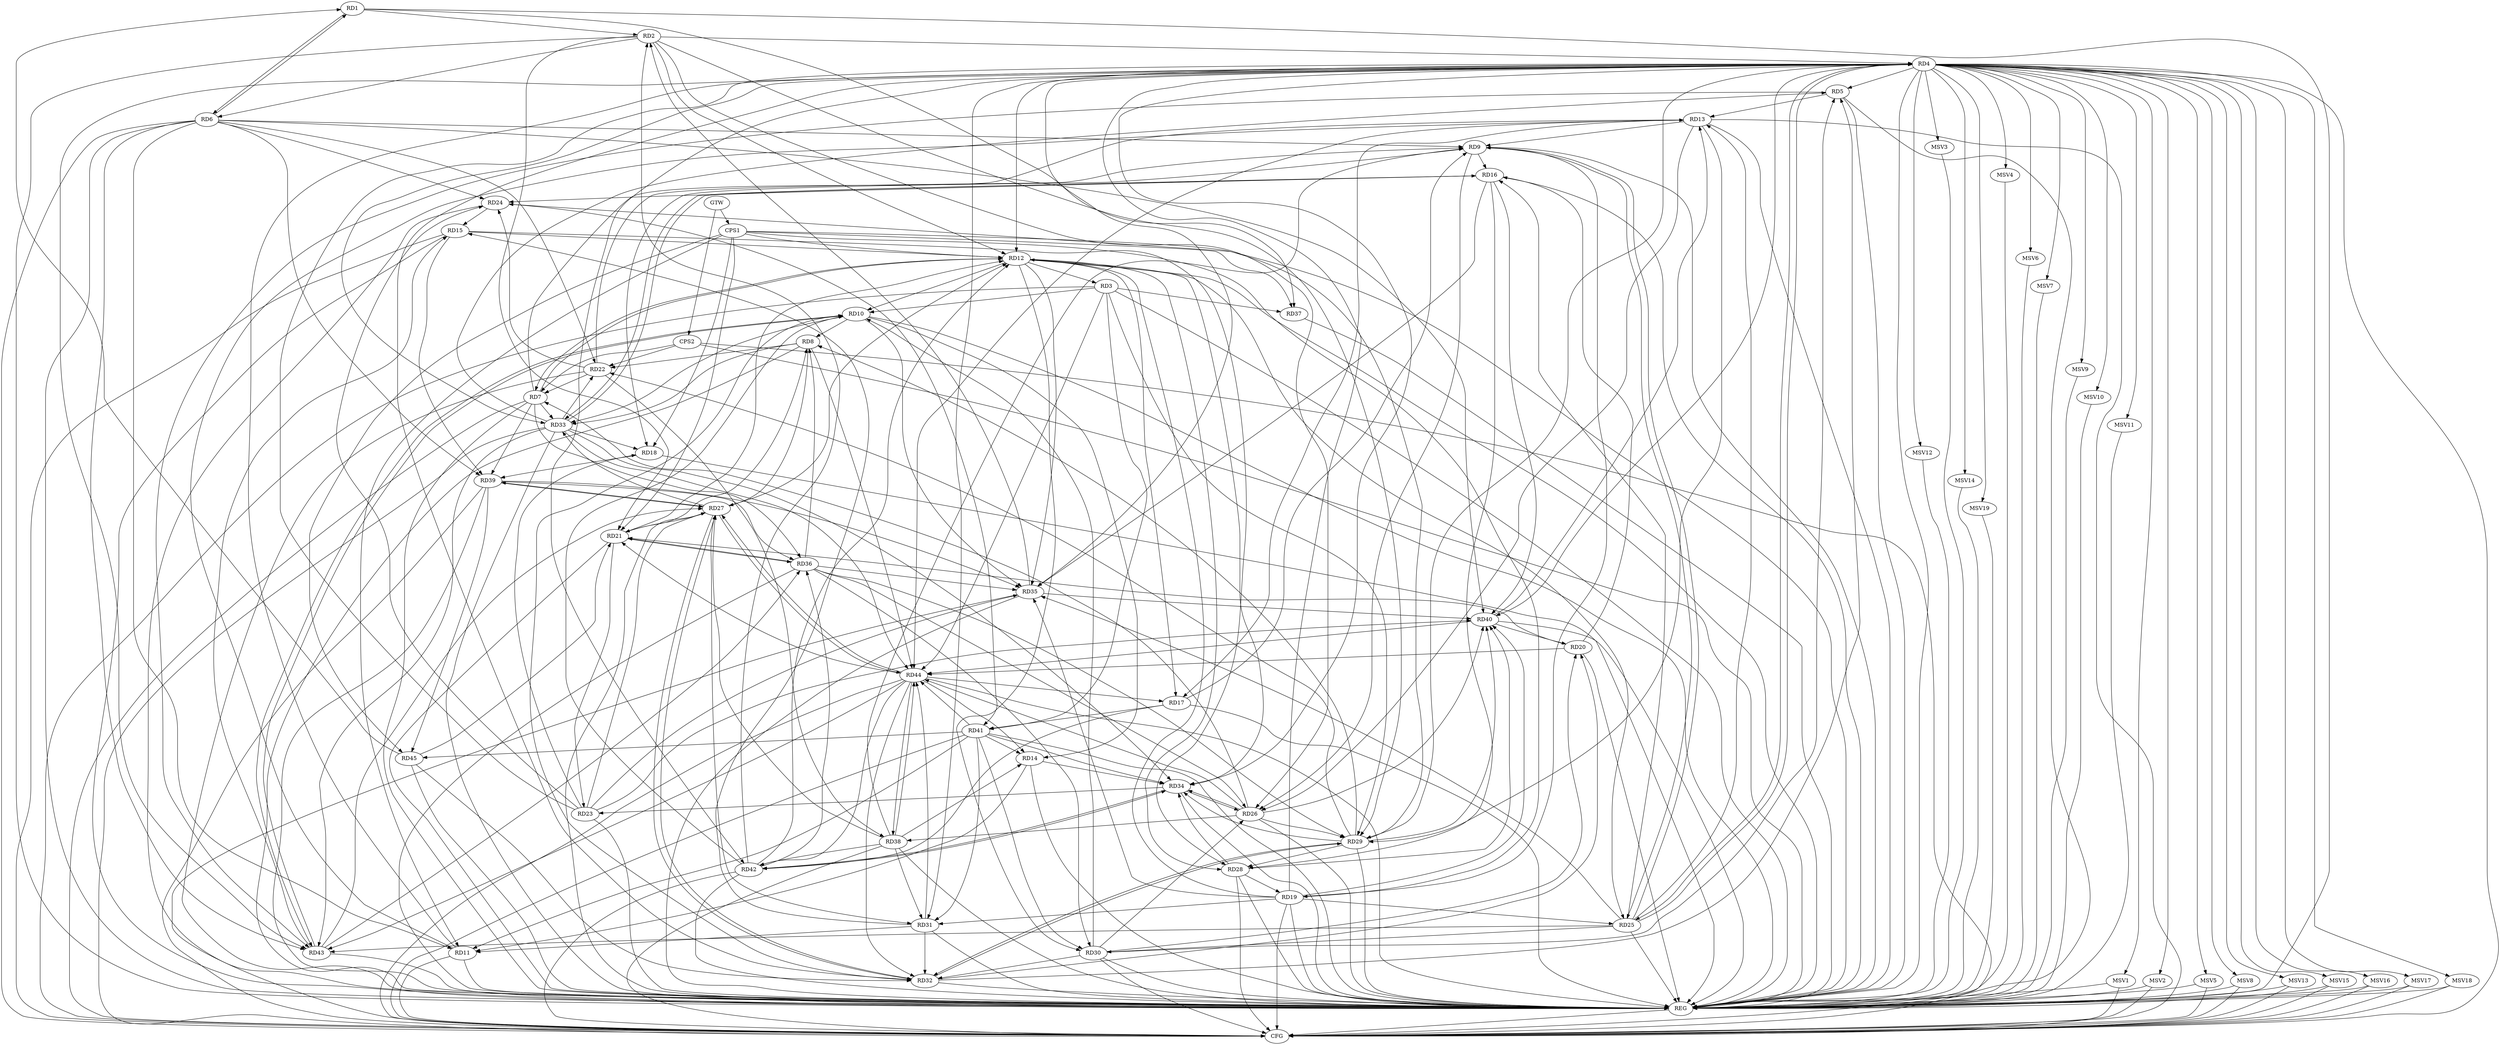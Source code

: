strict digraph G {
  RD1 [ label="RD1" ];
  RD2 [ label="RD2" ];
  RD3 [ label="RD3" ];
  RD4 [ label="RD4" ];
  RD5 [ label="RD5" ];
  RD6 [ label="RD6" ];
  RD7 [ label="RD7" ];
  RD8 [ label="RD8" ];
  RD9 [ label="RD9" ];
  RD10 [ label="RD10" ];
  RD11 [ label="RD11" ];
  RD12 [ label="RD12" ];
  RD13 [ label="RD13" ];
  RD14 [ label="RD14" ];
  RD15 [ label="RD15" ];
  RD16 [ label="RD16" ];
  RD17 [ label="RD17" ];
  RD18 [ label="RD18" ];
  RD19 [ label="RD19" ];
  RD20 [ label="RD20" ];
  RD21 [ label="RD21" ];
  RD22 [ label="RD22" ];
  RD23 [ label="RD23" ];
  RD24 [ label="RD24" ];
  RD25 [ label="RD25" ];
  RD26 [ label="RD26" ];
  RD27 [ label="RD27" ];
  RD28 [ label="RD28" ];
  RD29 [ label="RD29" ];
  RD30 [ label="RD30" ];
  RD31 [ label="RD31" ];
  RD32 [ label="RD32" ];
  RD33 [ label="RD33" ];
  RD34 [ label="RD34" ];
  RD35 [ label="RD35" ];
  RD36 [ label="RD36" ];
  RD37 [ label="RD37" ];
  RD38 [ label="RD38" ];
  RD39 [ label="RD39" ];
  RD40 [ label="RD40" ];
  RD41 [ label="RD41" ];
  RD42 [ label="RD42" ];
  RD43 [ label="RD43" ];
  RD44 [ label="RD44" ];
  RD45 [ label="RD45" ];
  CPS1 [ label="CPS1" ];
  CPS2 [ label="CPS2" ];
  GTW [ label="GTW" ];
  REG [ label="REG" ];
  CFG [ label="CFG" ];
  MSV1 [ label="MSV1" ];
  MSV2 [ label="MSV2" ];
  MSV3 [ label="MSV3" ];
  MSV4 [ label="MSV4" ];
  MSV5 [ label="MSV5" ];
  MSV6 [ label="MSV6" ];
  MSV7 [ label="MSV7" ];
  MSV8 [ label="MSV8" ];
  MSV9 [ label="MSV9" ];
  MSV10 [ label="MSV10" ];
  MSV11 [ label="MSV11" ];
  MSV12 [ label="MSV12" ];
  MSV13 [ label="MSV13" ];
  MSV14 [ label="MSV14" ];
  MSV15 [ label="MSV15" ];
  MSV16 [ label="MSV16" ];
  MSV17 [ label="MSV17" ];
  MSV18 [ label="MSV18" ];
  MSV19 [ label="MSV19" ];
  RD1 -> RD2;
  RD1 -> RD6;
  RD6 -> RD1;
  RD1 -> RD37;
  RD45 -> RD1;
  RD2 -> RD4;
  RD2 -> RD6;
  RD2 -> RD12;
  RD2 -> RD21;
  RD2 -> RD26;
  RD2 -> RD29;
  RD35 -> RD2;
  RD42 -> RD2;
  RD3 -> RD10;
  RD12 -> RD3;
  RD3 -> RD29;
  RD3 -> RD37;
  RD3 -> RD41;
  RD3 -> RD44;
  RD4 -> RD5;
  RD11 -> RD4;
  RD4 -> RD12;
  RD19 -> RD4;
  RD23 -> RD4;
  RD4 -> RD25;
  RD25 -> RD4;
  RD4 -> RD29;
  RD4 -> RD31;
  RD4 -> RD32;
  RD4 -> RD33;
  RD4 -> RD34;
  RD4 -> RD35;
  RD4 -> RD40;
  RD4 -> RD42;
  RD4 -> RD43;
  RD5 -> RD13;
  RD30 -> RD5;
  RD32 -> RD5;
  RD33 -> RD5;
  RD5 -> RD43;
  RD6 -> RD9;
  RD6 -> RD11;
  RD6 -> RD22;
  RD6 -> RD24;
  RD6 -> RD39;
  RD6 -> RD40;
  RD6 -> RD43;
  RD7 -> RD12;
  RD12 -> RD7;
  RD7 -> RD13;
  RD22 -> RD7;
  RD26 -> RD7;
  RD7 -> RD33;
  RD7 -> RD36;
  RD7 -> RD39;
  RD10 -> RD8;
  RD21 -> RD8;
  RD8 -> RD22;
  RD8 -> RD27;
  RD29 -> RD8;
  RD8 -> RD33;
  RD36 -> RD8;
  RD8 -> RD44;
  RD13 -> RD9;
  RD9 -> RD16;
  RD17 -> RD9;
  RD9 -> RD18;
  RD19 -> RD9;
  RD22 -> RD9;
  RD9 -> RD25;
  RD25 -> RD9;
  RD9 -> RD26;
  RD38 -> RD9;
  RD12 -> RD10;
  RD10 -> RD14;
  RD30 -> RD10;
  RD32 -> RD10;
  RD10 -> RD33;
  RD10 -> RD35;
  RD42 -> RD10;
  RD10 -> RD43;
  RD43 -> RD10;
  RD11 -> RD13;
  RD14 -> RD11;
  RD31 -> RD11;
  RD41 -> RD11;
  RD15 -> RD12;
  RD12 -> RD17;
  RD19 -> RD12;
  RD21 -> RD12;
  RD12 -> RD25;
  RD27 -> RD12;
  RD12 -> RD28;
  RD12 -> RD30;
  RD12 -> RD34;
  RD12 -> RD35;
  RD42 -> RD12;
  RD13 -> RD17;
  RD25 -> RD13;
  RD13 -> RD26;
  RD13 -> RD29;
  RD40 -> RD13;
  RD13 -> RD44;
  RD14 -> RD34;
  RD38 -> RD14;
  RD41 -> RD14;
  RD44 -> RD14;
  RD24 -> RD15;
  RD15 -> RD28;
  RD31 -> RD15;
  RD15 -> RD39;
  RD43 -> RD15;
  RD20 -> RD16;
  RD16 -> RD24;
  RD25 -> RD16;
  RD16 -> RD28;
  RD16 -> RD33;
  RD33 -> RD16;
  RD16 -> RD35;
  RD16 -> RD40;
  RD17 -> RD41;
  RD17 -> RD42;
  RD44 -> RD17;
  RD23 -> RD18;
  RD33 -> RD18;
  RD18 -> RD39;
  RD19 -> RD25;
  RD28 -> RD19;
  RD19 -> RD31;
  RD19 -> RD35;
  RD19 -> RD40;
  RD20 -> RD21;
  RD30 -> RD20;
  RD32 -> RD20;
  RD40 -> RD20;
  RD20 -> RD44;
  RD21 -> RD23;
  RD27 -> RD21;
  RD21 -> RD36;
  RD36 -> RD21;
  RD44 -> RD21;
  RD45 -> RD21;
  RD22 -> RD24;
  RD29 -> RD22;
  RD33 -> RD22;
  RD22 -> RD38;
  RD23 -> RD24;
  RD23 -> RD27;
  RD34 -> RD23;
  RD23 -> RD35;
  RD23 -> RD40;
  RD29 -> RD24;
  RD24 -> RD41;
  RD25 -> RD30;
  RD25 -> RD35;
  RD25 -> RD43;
  RD26 -> RD29;
  RD30 -> RD26;
  RD26 -> RD34;
  RD34 -> RD26;
  RD36 -> RD26;
  RD26 -> RD38;
  RD26 -> RD40;
  RD26 -> RD44;
  RD27 -> RD31;
  RD27 -> RD32;
  RD32 -> RD27;
  RD27 -> RD33;
  RD38 -> RD27;
  RD27 -> RD39;
  RD39 -> RD27;
  RD43 -> RD27;
  RD27 -> RD44;
  RD44 -> RD27;
  RD29 -> RD28;
  RD28 -> RD34;
  RD28 -> RD40;
  RD29 -> RD32;
  RD32 -> RD29;
  RD29 -> RD34;
  RD36 -> RD29;
  RD29 -> RD40;
  RD30 -> RD32;
  RD36 -> RD30;
  RD41 -> RD30;
  RD31 -> RD32;
  RD38 -> RD31;
  RD41 -> RD31;
  RD31 -> RD44;
  RD44 -> RD32;
  RD45 -> RD32;
  RD33 -> RD34;
  RD33 -> RD43;
  RD33 -> RD44;
  RD41 -> RD34;
  RD34 -> RD42;
  RD42 -> RD34;
  RD36 -> RD35;
  RD39 -> RD35;
  RD35 -> RD40;
  RD39 -> RD36;
  RD42 -> RD36;
  RD43 -> RD36;
  RD38 -> RD42;
  RD38 -> RD44;
  RD44 -> RD38;
  RD39 -> RD45;
  RD40 -> RD44;
  RD41 -> RD44;
  RD41 -> RD45;
  RD44 -> RD42;
  RD44 -> RD43;
  CPS1 -> RD37;
  CPS1 -> RD19;
  CPS1 -> RD45;
  CPS1 -> RD21;
  CPS1 -> RD11;
  CPS1 -> RD12;
  CPS1 -> RD18;
  CPS2 -> RD7;
  CPS2 -> RD22;
  GTW -> CPS1;
  GTW -> CPS2;
  RD1 -> REG;
  RD2 -> REG;
  RD3 -> REG;
  RD4 -> REG;
  RD5 -> REG;
  RD6 -> REG;
  RD7 -> REG;
  RD8 -> REG;
  RD9 -> REG;
  RD10 -> REG;
  RD11 -> REG;
  RD12 -> REG;
  RD13 -> REG;
  RD14 -> REG;
  RD15 -> REG;
  RD16 -> REG;
  RD17 -> REG;
  RD18 -> REG;
  RD19 -> REG;
  RD20 -> REG;
  RD21 -> REG;
  RD22 -> REG;
  RD23 -> REG;
  RD24 -> REG;
  RD25 -> REG;
  RD26 -> REG;
  RD27 -> REG;
  RD28 -> REG;
  RD29 -> REG;
  RD30 -> REG;
  RD31 -> REG;
  RD32 -> REG;
  RD33 -> REG;
  RD34 -> REG;
  RD35 -> REG;
  RD36 -> REG;
  RD37 -> REG;
  RD38 -> REG;
  RD39 -> REG;
  RD40 -> REG;
  RD41 -> REG;
  RD42 -> REG;
  RD43 -> REG;
  RD44 -> REG;
  RD45 -> REG;
  CPS1 -> REG;
  CPS2 -> REG;
  RD5 -> CFG;
  RD44 -> CFG;
  RD42 -> CFG;
  RD41 -> CFG;
  RD6 -> CFG;
  RD7 -> CFG;
  RD13 -> CFG;
  RD4 -> CFG;
  RD3 -> CFG;
  RD39 -> CFG;
  RD38 -> CFG;
  RD30 -> CFG;
  RD28 -> CFG;
  RD35 -> CFG;
  RD11 -> CFG;
  RD19 -> CFG;
  RD15 -> CFG;
  CPS2 -> CFG;
  RD33 -> CFG;
  REG -> CFG;
  RD4 -> MSV1;
  RD4 -> MSV2;
  RD4 -> MSV3;
  RD4 -> MSV4;
  RD4 -> MSV5;
  MSV1 -> REG;
  MSV1 -> CFG;
  MSV2 -> REG;
  MSV2 -> CFG;
  MSV3 -> REG;
  MSV4 -> REG;
  MSV5 -> REG;
  MSV5 -> CFG;
  RD4 -> MSV6;
  MSV6 -> REG;
  RD4 -> MSV7;
  RD4 -> MSV8;
  MSV7 -> REG;
  MSV8 -> REG;
  MSV8 -> CFG;
  RD4 -> MSV9;
  RD4 -> MSV10;
  RD4 -> MSV11;
  RD4 -> MSV12;
  RD4 -> MSV13;
  MSV9 -> REG;
  MSV10 -> REG;
  MSV11 -> REG;
  MSV12 -> REG;
  MSV13 -> REG;
  MSV13 -> CFG;
  RD4 -> MSV14;
  MSV14 -> REG;
  RD4 -> MSV15;
  RD4 -> MSV16;
  MSV15 -> REG;
  MSV15 -> CFG;
  MSV16 -> REG;
  MSV16 -> CFG;
  RD4 -> MSV17;
  MSV17 -> REG;
  MSV17 -> CFG;
  RD4 -> MSV18;
  RD4 -> MSV19;
  MSV18 -> REG;
  MSV18 -> CFG;
  MSV19 -> REG;
}
